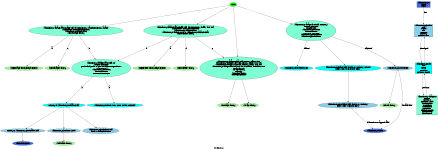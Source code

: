 // Copyright (c) 2021 Jeff Boody
//
// Permission is hereby granted, free of charge, to any person obtaining a
// copy of this software and associated documentation files (the "Software"),
// to deal in the Software without restriction, including without limitation
// the rights to use, copy, modify, merge, publish, distribute, sublicense,
// and/or sell copies of the Software, and to permit persons to whom the
// Software is furnished to do so, subject to the following conditions:
//
// The above copyright notice and this permission notice shall be included
// in all copies or substantial portions of the Software.
//
// THE SOFTWARE IS PROVIDED "AS IS", WITHOUT WARRANTY OF ANY KIND, EXPRESS OR
// IMPLIED, INCLUDING BUT NOT LIMITED TO THE WARRANTIES OF MERCHANTABILITY,
// FITNESS FOR A PARTICULAR PURPOSE AND NONINFRINGEMENT. IN NO EVENT SHALL THE
// AUTHORS OR COPYRIGHT HOLDERS BE LIABLE FOR ANY CLAIM, DAMAGES OR OTHER
// LIABILITY, WHETHER IN AN ACTION OF CONTRACT, TORT OR OTHERWISE, ARISING FROM,
// OUT OF OR IN CONNECTION WITH THE SOFTWARE OR THE USE OR OTHER DEALINGS IN
// THE SOFTWARE.

// sudo apt-get install graphviz
// xdot memory.dot
digraph MEMORY
{
	label="Memory";
	fontsize=20;
	size="3,1";
	ratio=fill;

	VKK                           [fillcolor=green, style=filled];
	vkk_memory_t                  [shape=box, fillcolor=royalblue, style=filled, label="vkk_memory_t\nchunk\noffset"];
	vkk_memory_delete             [fillcolor=royalblue, style=filled, label="vkk_memory_delete"];
	vkk_memory_new                [fillcolor=royalblue, style=filled, label="vkk_memory_new"];
	vkk_memoryChunk_t             [shape=box, fillcolor=skyblue, style=filled, label="vkk_memoryChunk_t\npool\nlocked\nslot\nusecount\nmemory\ncc_list_t* slots"];
	vkk_memoryChunk_new           [fillcolor=skyblue, style=filled, label="vkk_memoryChunk_new(pool)"];
	vkk_memoryChunk_slots         [fillcolor=skyblue, style=filled, label="vkk_memoryChunk_slots(self)\nfreed + unallocated slots"];
	vkk_memoryChunk_alloc         [fillcolor=skyblue, style=filled, label="memory = vkk_memoryChunk_alloc(self)"];
	vkk_memoryChunk_free          [fillcolor=skyblue, style=filled, label="vkk_memoryChunk_free(self, shutdown, _memory)\nfreed when (usecount == 0)"];
	vkk_memoryChunk_delete        [fillcolor=skyblue, style=filled, label="vkk_memoryChunk_delete"];
	vkk_memoryPool_t              [shape=box, fillcolor=cyan, style=filled, label="vkk_memoryPool_t\nmm\ncount\nstride\nmt_index\ncc_list_t* chunks"];
	vkk_memoryPool_new            [fillcolor=cyan, style=filled, label="vkk_memoryPool_new(mm, count, stride, mt_index)"];
	vkk_memoryPool_alloc          [fillcolor=cyan, style=filled, label="memory = vkk_memoryPool_alloc(self)"];
	vkk_memoryPool_free           [fillcolor=cyan, style=filled, label="vkk_memoryPool_free(self, shutdown, _memory, _chunk)\nfreed when (size(chunks) == 0)"];
	vkk_memoryPool_delete         [fillcolor=cyan, style=filled, label="vkk_memoryPool_delete(_self)"];
	vkk_memoryManager_t           [shape=box, fillcolor=aquamarine, style=filled, label="vkk_memoryManager_t\nengine\nshutdown\ncc_map_t* pools\ncount_chunks\ncount_slots\nsize_chunks\nsize_slots\nmanager_mutex\nchunk_mutex\nchunk_cond"];
	vkk_memoryManager_alloc       [fillcolor=aquamarine, style=filled, label="vkk_memoryManager_alloc(self, mr)\nLOCK_MANAGER\npool = find(pools) or pool = vkk_memoryPool_new\nLOCK_POOL\nvkk_memoryPool_alloc\nUNLOCK_POOL\nUNLOCK_MANAGER"];
	vkk_memoryManager_allocImage  [fillcolor=aquamarine, style=filled, label="vkk_memoryManager_allocImage(self, device_memory, transient_memory, image)\nvkGetImageMemoryRequirements\nvkk_memoryManager_alloc\nvkBindImageMemory"];
	vkk_memoryManager_allocBuffer [fillcolor=aquamarine, style=filled, label="vkk_memoryManager_allocBuffer(self, device_memory, buffer, size, buf)\nvkGetBufferMemoryRequirements\nvkk_memoryManager_alloc\nvkk_memoryManager_write or vkk_memoryManager_clear\nvkBindBufferMemory"];
	vkk_memoryManager_free        [fillcolor=aquamarine, style=filled, label="vkk_memoryManager_free(self, _memory)\nLOCK_MANAGER\nLOCK_POOL\nvkk_memoryPool_free\nUNLOCK_POOL\nUNLOCK_MANAGER\nvkk_memoryChunk_delete\nvkk_memoryPool_delete"];
	vkk_memoryManager_update      [fillcolor=aquamarine, style=filled, label="vkk_memoryManager_clear(self, memory, offset, size)\nvkk_memoryManager_read(self, memory, offset, size, buf)\nvkk_memoryManager_write(self, memory, offset, size, buf)\nvkk_memoryManager_blit(self, src, dst, src_offset, dst_offset, size)\nLOCK_CHUNK\nvkMapMemory\nmemcpy\nvkUnmapMemory\nUNLOCK_CHUNK"];
	vkBindImageMemory             [fillcolor=palegreen,  style=filled];
	vkBindBufferMemory            [fillcolor=palegreen,  style=filled];
	vkAllocateMemory              [fillcolor=palegreen,  style=filled];
	vkFreeMemory                  [fillcolor=palegreen,  style=filled];
	vkMapMemory                   [fillcolor=palegreen,  style=filled];
	vkUnmapMemory                 [fillcolor=palegreen,  style=filled];
	vkGetBufferMemoryRequirements [fillcolor=palegreen,  style=filled];
	vkGetImageMemoryRequirements  [fillcolor=palegreen,  style=filled];

	vkk_memory_t        -> vkk_memoryChunk_t   [label="slot"];
	vkk_memoryChunk_t   -> vkk_memoryPool_t    [label="chunk"];
	vkk_memoryPool_t    -> vkk_memoryChunk_t   [label="pool"];
	vkk_memoryPool_t    -> vkk_memoryManager_t [label="pool"];
	vkk_memoryManager_t -> vkk_memoryPool_t    [label="mm"];

	VKK                           -> vkk_memoryManager_allocImage;
	VKK                           -> vkk_memoryManager_allocBuffer;
	VKK                           -> vkk_memoryManager_free;
	VKK                           -> vkk_memoryManager_update;
	vkk_memoryManager_free        -> vkk_memoryPool_free;
	vkk_memoryManager_free        -> vkk_memoryPool_delete         [label="if(free)"];
	vkk_memoryManager_free        -> vkk_memoryChunk_delete        [label="if(chunk)"];
	vkk_memoryPool_free           -> vkk_memoryChunk_free;
	vkk_memoryChunk_free          -> vkk_memory_delete             [label="if(shutdown or append fails)"];
	vkk_memoryChunk_delete        -> vkk_memory_delete             [label="foreach(slot)"];
	vkk_memoryChunk_delete        -> vkFreeMemory;
	vkk_memoryManager_alloc       -> vkk_memoryPool_new            [label="a"];
	vkk_memoryManager_alloc       -> vkk_memoryPool_alloc          [label="b"];
	vkk_memoryManager_allocBuffer -> vkGetBufferMemoryRequirements [label="a"];
	vkk_memoryManager_allocBuffer -> vkk_memoryManager_alloc       [label="b"];
	vkk_memoryManager_allocBuffer -> vkk_memoryManager_update      [label="c"];
	vkk_memoryManager_allocBuffer -> vkBindBufferMemory            [label="d"];
	vkk_memoryManager_allocImage  -> vkGetImageMemoryRequirements  [label="a"];
	vkk_memoryManager_allocImage  -> vkk_memoryManager_alloc       [label="b"];
	vkk_memoryManager_allocImage  -> vkBindImageMemory             [label="c"];
	vkk_memoryManager_update      -> vkMapMemory;
	vkk_memoryManager_update      -> vkUnmapMemory;
	vkk_memoryPool_alloc          -> vkk_memoryChunk_new;
	vkk_memoryChunk_new           -> vkAllocateMemory;
	vkk_memoryPool_alloc          -> vkk_memoryChunk_slots;
	vkk_memoryPool_alloc          -> vkk_memoryChunk_alloc;
	vkk_memoryChunk_alloc         -> vkk_memory_new;
}
